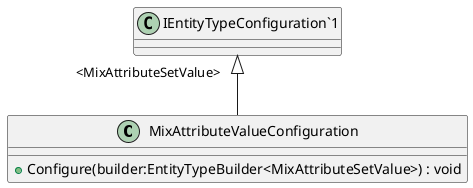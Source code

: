 @startuml
class MixAttributeValueConfiguration {
    + Configure(builder:EntityTypeBuilder<MixAttributeSetValue>) : void
}
"IEntityTypeConfiguration`1" "<MixAttributeSetValue>" <|-- MixAttributeValueConfiguration
@enduml
